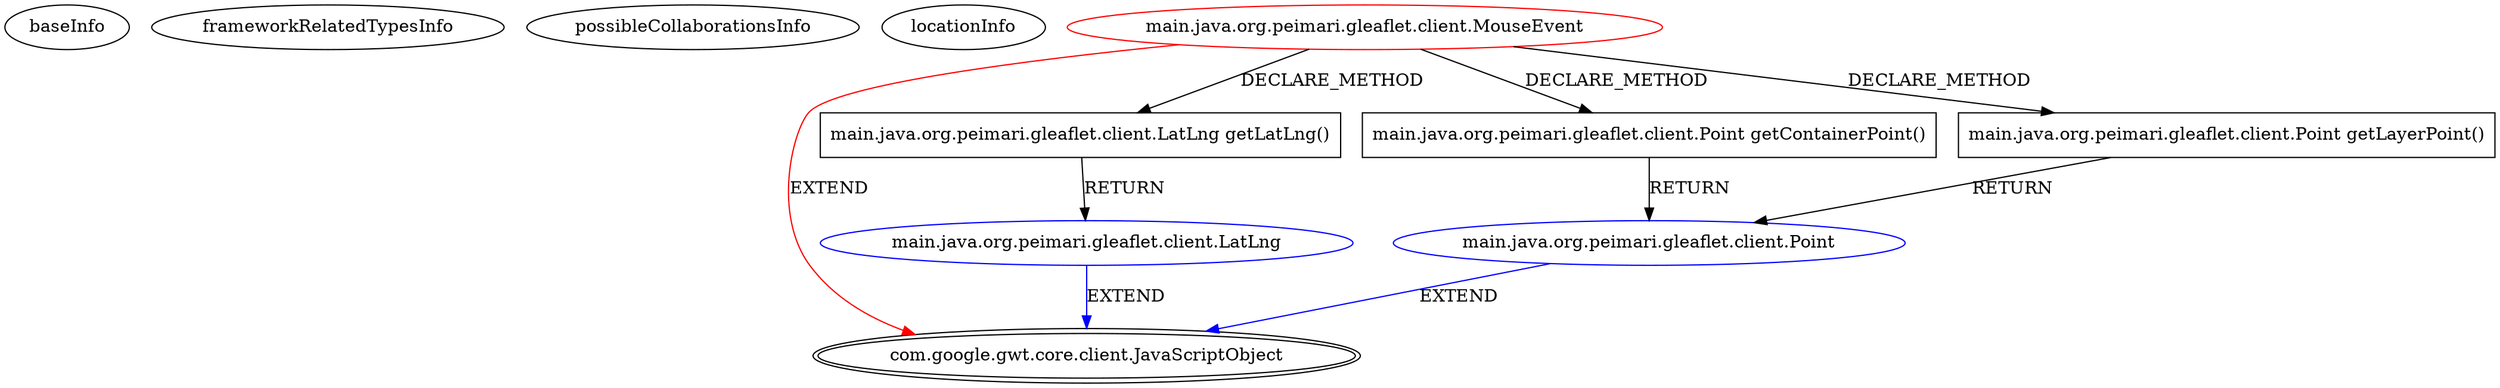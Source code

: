 digraph {
baseInfo[graphId=4101,category="extension_graph",isAnonymous=false,possibleRelation=true]
frameworkRelatedTypesInfo[0="com.google.gwt.core.client.JavaScriptObject"]
possibleCollaborationsInfo[0="4101~CLIENT_METHOD_DECLARATION-RETURN_TYPE-CLIENT_METHOD_DECLARATION-RETURN_TYPE-~com.google.gwt.core.client.JavaScriptObject ~com.google.gwt.core.client.JavaScriptObject ~false~false",1="4101~CLIENT_METHOD_DECLARATION-RETURN_TYPE-~com.google.gwt.core.client.JavaScriptObject ~com.google.gwt.core.client.JavaScriptObject ~false~false"]
locationInfo[projectName="mstahv-g-leaflet",filePath="/mstahv-g-leaflet/g-leaflet-master/src/main/java/org/peimari/gleaflet/client/MouseEvent.java",contextSignature="MouseEvent",graphId="4101"]
0[label="main.java.org.peimari.gleaflet.client.MouseEvent",vertexType="ROOT_CLIENT_CLASS_DECLARATION",isFrameworkType=false,color=red]
1[label="com.google.gwt.core.client.JavaScriptObject",vertexType="FRAMEWORK_CLASS_TYPE",isFrameworkType=true,peripheries=2]
2[label="main.java.org.peimari.gleaflet.client.LatLng getLatLng()",vertexType="CLIENT_METHOD_DECLARATION",isFrameworkType=false,shape=box]
3[label="main.java.org.peimari.gleaflet.client.LatLng",vertexType="REFERENCE_CLIENT_CLASS_DECLARATION",isFrameworkType=false,color=blue]
5[label="main.java.org.peimari.gleaflet.client.Point getContainerPoint()",vertexType="CLIENT_METHOD_DECLARATION",isFrameworkType=false,shape=box]
6[label="main.java.org.peimari.gleaflet.client.Point",vertexType="REFERENCE_CLIENT_CLASS_DECLARATION",isFrameworkType=false,color=blue]
8[label="main.java.org.peimari.gleaflet.client.Point getLayerPoint()",vertexType="CLIENT_METHOD_DECLARATION",isFrameworkType=false,shape=box]
0->1[label="EXTEND",color=red]
0->2[label="DECLARE_METHOD"]
3->1[label="EXTEND",color=blue]
2->3[label="RETURN"]
0->5[label="DECLARE_METHOD"]
6->1[label="EXTEND",color=blue]
5->6[label="RETURN"]
0->8[label="DECLARE_METHOD"]
8->6[label="RETURN"]
}
